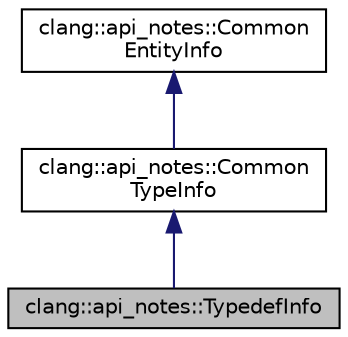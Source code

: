 digraph "clang::api_notes::TypedefInfo"
{
 // LATEX_PDF_SIZE
  bgcolor="transparent";
  edge [fontname="Helvetica",fontsize="10",labelfontname="Helvetica",labelfontsize="10"];
  node [fontname="Helvetica",fontsize="10",shape=record];
  Node1 [label="clang::api_notes::TypedefInfo",height=0.2,width=0.4,color="black", fillcolor="grey75", style="filled", fontcolor="black",tooltip="Describes API notes data for a typedef."];
  Node2 -> Node1 [dir="back",color="midnightblue",fontsize="10",style="solid",fontname="Helvetica"];
  Node2 [label="clang::api_notes::Common\lTypeInfo",height=0.2,width=0.4,color="black",URL="$classclang_1_1api__notes_1_1CommonTypeInfo.html",tooltip="Describes API notes for types."];
  Node3 -> Node2 [dir="back",color="midnightblue",fontsize="10",style="solid",fontname="Helvetica"];
  Node3 [label="clang::api_notes::Common\lEntityInfo",height=0.2,width=0.4,color="black",URL="$classclang_1_1api__notes_1_1CommonEntityInfo.html",tooltip="Describes API notes data for any entity."];
}
